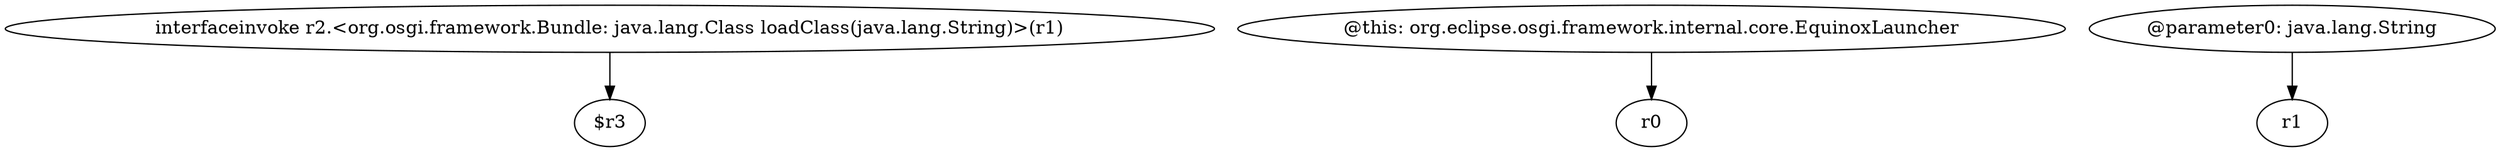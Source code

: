 digraph g {
0[label="interfaceinvoke r2.<org.osgi.framework.Bundle: java.lang.Class loadClass(java.lang.String)>(r1)"]
1[label="$r3"]
0->1[label=""]
2[label="@this: org.eclipse.osgi.framework.internal.core.EquinoxLauncher"]
3[label="r0"]
2->3[label=""]
4[label="@parameter0: java.lang.String"]
5[label="r1"]
4->5[label=""]
}